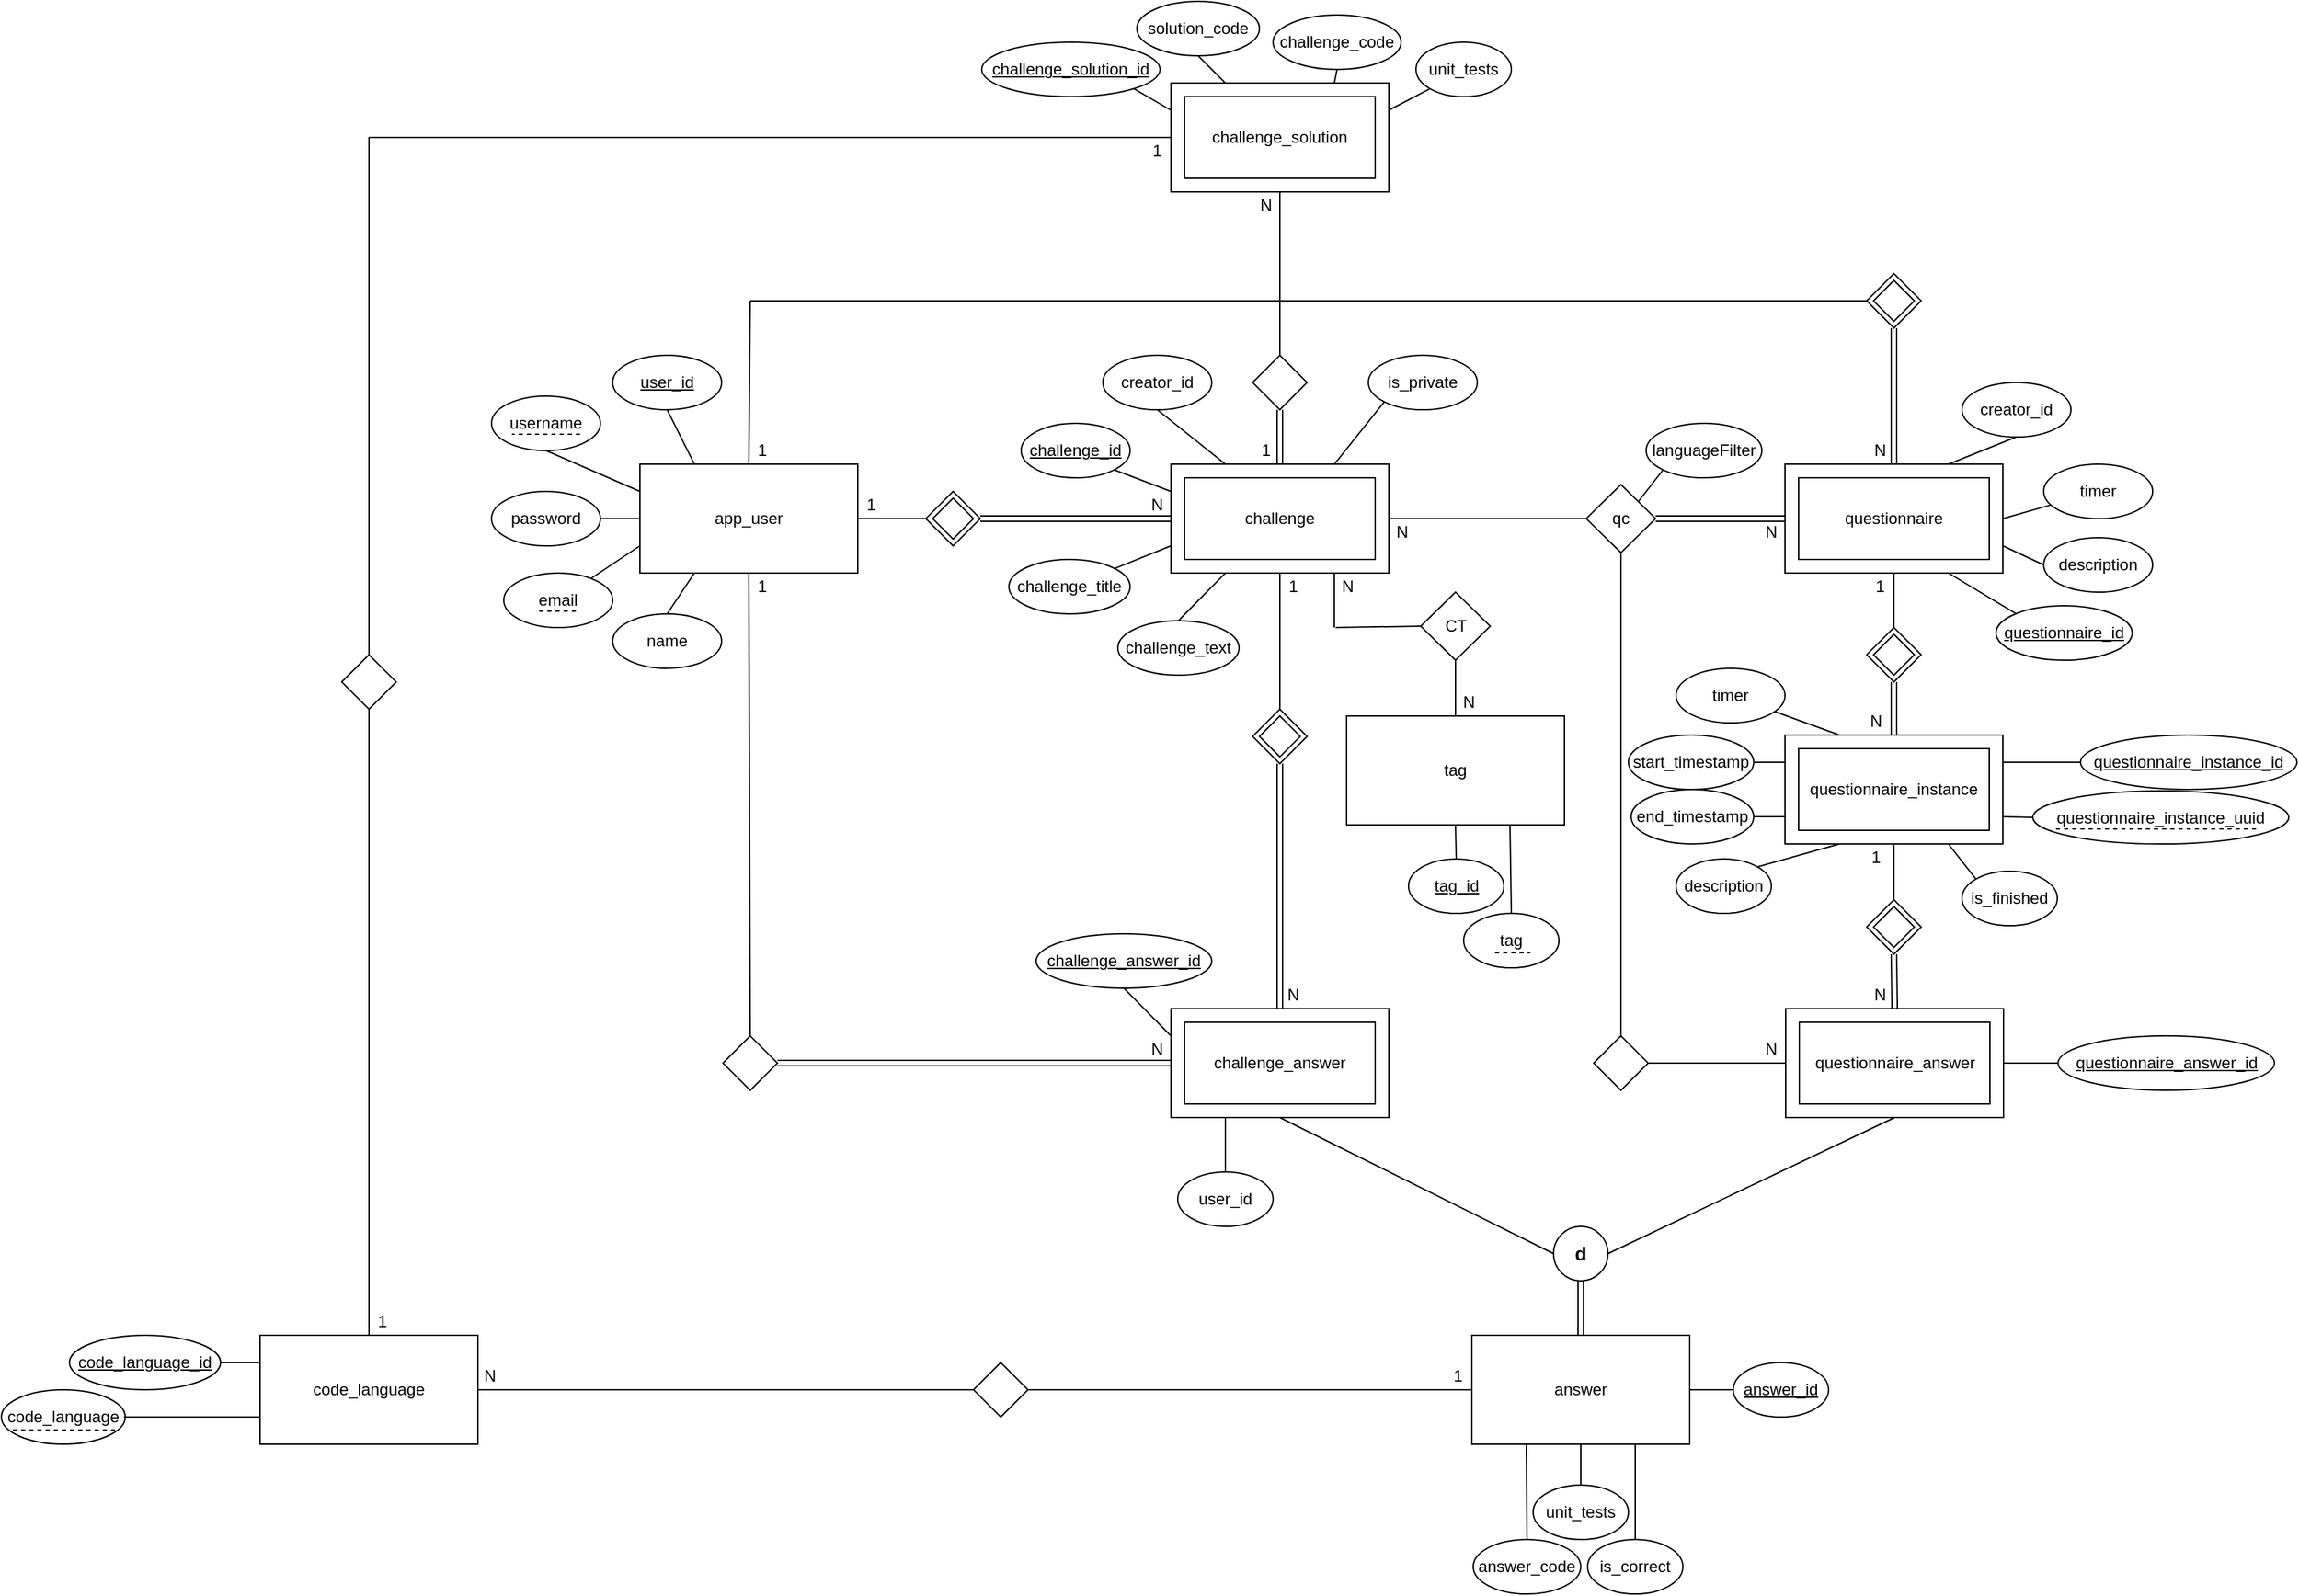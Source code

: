 <mxfile version="13.5.5"><diagram id="a9sHG3qN_FdR3LTX2Z2q" name="Page-1"><mxGraphModel dx="2591" dy="796" grid="1" gridSize="10" guides="1" tooltips="1" connect="1" arrows="1" fold="1" page="1" pageScale="1" pageWidth="1169" pageHeight="827" math="0" shadow="0"><root><mxCell id="0"/><mxCell id="1" parent="0"/><mxCell id="MTIbIpHXfCwF5gSwltUe-1" value="" style="rounded=0;whiteSpace=wrap;html=1;" parent="1" vertex="1"><mxGeometry x="209" y="80" width="160" height="80" as="geometry"/></mxCell><mxCell id="MTIbIpHXfCwF5gSwltUe-3" value="" style="rounded=0;whiteSpace=wrap;html=1;" parent="1" vertex="1"><mxGeometry x="209" y="360" width="160" height="80" as="geometry"/></mxCell><mxCell id="MTIbIpHXfCwF5gSwltUe-4" value="" style="rhombus;whiteSpace=wrap;html=1;" parent="1" vertex="1"><mxGeometry x="269" y="280" width="40" height="40" as="geometry"/></mxCell><mxCell id="MTIbIpHXfCwF5gSwltUe-5" value="" style="endArrow=none;html=1;entryX=0.5;entryY=1;entryDx=0;entryDy=0;exitX=0.5;exitY=0;exitDx=0;exitDy=0;" parent="1" source="MTIbIpHXfCwF5gSwltUe-4" target="MTIbIpHXfCwF5gSwltUe-1" edge="1"><mxGeometry width="50" height="50" relative="1" as="geometry"><mxPoint x="459" y="370" as="sourcePoint"/><mxPoint x="509" y="320" as="targetPoint"/></mxGeometry></mxCell><mxCell id="MTIbIpHXfCwF5gSwltUe-6" value="" style="rounded=0;whiteSpace=wrap;html=1;" parent="1" vertex="1"><mxGeometry x="660" y="360" width="160" height="80" as="geometry"/></mxCell><mxCell id="MTIbIpHXfCwF5gSwltUe-7" value="&lt;font style=&quot;font-size: 12px&quot;&gt;qc&lt;/font&gt;" style="rhombus;whiteSpace=wrap;html=1;" parent="1" vertex="1"><mxGeometry x="514" y="375" width="51" height="50" as="geometry"/></mxCell><mxCell id="MTIbIpHXfCwF5gSwltUe-8" value="challenge" style="rounded=0;whiteSpace=wrap;html=1;" parent="1" vertex="1"><mxGeometry x="219" y="370" width="140" height="60" as="geometry"/></mxCell><mxCell id="MTIbIpHXfCwF5gSwltUe-9" value="" style="shape=link;html=1;entryX=0;entryY=0.5;entryDx=0;entryDy=0;exitX=1;exitY=0.5;exitDx=0;exitDy=0;" parent="1" source="MTIbIpHXfCwF5gSwltUe-7" target="MTIbIpHXfCwF5gSwltUe-6" edge="1"><mxGeometry width="50" height="50" relative="1" as="geometry"><mxPoint x="459" y="370" as="sourcePoint"/><mxPoint x="509" y="320" as="targetPoint"/></mxGeometry></mxCell><mxCell id="MTIbIpHXfCwF5gSwltUe-13" value="" style="rounded=0;whiteSpace=wrap;html=1;" parent="1" vertex="1"><mxGeometry x="209" y="760" width="160" height="80" as="geometry"/></mxCell><mxCell id="MTIbIpHXfCwF5gSwltUe-15" value="questionnaire" style="rounded=0;whiteSpace=wrap;html=1;" parent="1" vertex="1"><mxGeometry x="670" y="370" width="140" height="60" as="geometry"/></mxCell><mxCell id="MTIbIpHXfCwF5gSwltUe-22" value="" style="endArrow=none;html=1;entryX=0.5;entryY=1;entryDx=0;entryDy=0;exitX=0.5;exitY=0;exitDx=0;exitDy=0;" parent="1" source="MTIbIpHXfCwF5gSwltUe-102" target="MTIbIpHXfCwF5gSwltUe-6" edge="1"><mxGeometry width="50" height="50" relative="1" as="geometry"><mxPoint x="740" y="480" as="sourcePoint"/><mxPoint x="600" y="400" as="targetPoint"/></mxGeometry></mxCell><mxCell id="MTIbIpHXfCwF5gSwltUe-34" value="1" style="text;html=1;strokeColor=none;fillColor=none;align=center;verticalAlign=middle;whiteSpace=wrap;rounded=0;" parent="1" vertex="1"><mxGeometry x="-101" y="340" width="20" height="20" as="geometry"/></mxCell><mxCell id="MTIbIpHXfCwF5gSwltUe-37" value="1" style="text;html=1;strokeColor=none;fillColor=none;align=center;verticalAlign=middle;whiteSpace=wrap;rounded=0;" parent="1" vertex="1"><mxGeometry x="269" y="340" width="20" height="20" as="geometry"/></mxCell><mxCell id="MTIbIpHXfCwF5gSwltUe-39" value="creator_id" style="ellipse;whiteSpace=wrap;html=1;" parent="1" vertex="1"><mxGeometry x="159" y="280" width="80" height="40" as="geometry"/></mxCell><mxCell id="MTIbIpHXfCwF5gSwltUe-40" value="" style="endArrow=none;html=1;entryX=0.5;entryY=1;entryDx=0;entryDy=0;exitX=0.25;exitY=0;exitDx=0;exitDy=0;" parent="1" source="MTIbIpHXfCwF5gSwltUe-3" target="MTIbIpHXfCwF5gSwltUe-39" edge="1"><mxGeometry width="50" height="50" relative="1" as="geometry"><mxPoint x="419" y="390" as="sourcePoint"/><mxPoint x="469" y="340" as="targetPoint"/></mxGeometry></mxCell><mxCell id="MTIbIpHXfCwF5gSwltUe-44" value="&lt;u&gt;challenge_id&lt;/u&gt;" style="ellipse;whiteSpace=wrap;html=1;" parent="1" vertex="1"><mxGeometry x="99" y="330" width="80" height="40" as="geometry"/></mxCell><mxCell id="MTIbIpHXfCwF5gSwltUe-45" value="" style="endArrow=none;html=1;exitX=1;exitY=1;exitDx=0;exitDy=0;entryX=0;entryY=0.25;entryDx=0;entryDy=0;" parent="1" source="MTIbIpHXfCwF5gSwltUe-44" target="MTIbIpHXfCwF5gSwltUe-3" edge="1"><mxGeometry width="50" height="50" relative="1" as="geometry"><mxPoint x="419" y="390" as="sourcePoint"/><mxPoint x="469" y="340" as="targetPoint"/></mxGeometry></mxCell><mxCell id="MTIbIpHXfCwF5gSwltUe-47" value="challenge_title" style="ellipse;whiteSpace=wrap;html=1;" parent="1" vertex="1"><mxGeometry x="90" y="430" width="89" height="40" as="geometry"/></mxCell><mxCell id="MTIbIpHXfCwF5gSwltUe-48" value="is_private" style="ellipse;whiteSpace=wrap;html=1;" parent="1" vertex="1"><mxGeometry x="354" y="280" width="80" height="40" as="geometry"/></mxCell><mxCell id="MTIbIpHXfCwF5gSwltUe-49" value="" style="endArrow=none;html=1;entryX=0;entryY=1;entryDx=0;entryDy=0;exitX=0.75;exitY=0;exitDx=0;exitDy=0;" parent="1" source="MTIbIpHXfCwF5gSwltUe-3" target="MTIbIpHXfCwF5gSwltUe-48" edge="1"><mxGeometry width="50" height="50" relative="1" as="geometry"><mxPoint x="369" y="380" as="sourcePoint"/><mxPoint x="469" y="340" as="targetPoint"/></mxGeometry></mxCell><mxCell id="MTIbIpHXfCwF5gSwltUe-51" value="" style="endArrow=none;html=1;entryX=0;entryY=0.75;entryDx=0;entryDy=0;" parent="1" source="MTIbIpHXfCwF5gSwltUe-47" target="MTIbIpHXfCwF5gSwltUe-3" edge="1"><mxGeometry width="50" height="50" relative="1" as="geometry"><mxPoint x="419" y="390" as="sourcePoint"/><mxPoint x="469" y="340" as="targetPoint"/></mxGeometry></mxCell><mxCell id="MTIbIpHXfCwF5gSwltUe-57" value="" style="rhombus;whiteSpace=wrap;html=1;" parent="1" vertex="1"><mxGeometry x="269" y="540" width="40" height="40" as="geometry"/></mxCell><mxCell id="MTIbIpHXfCwF5gSwltUe-68" value="" style="endArrow=none;html=1;exitX=0.5;exitY=0;exitDx=0;exitDy=0;entryX=0.5;entryY=1;entryDx=0;entryDy=0;" parent="1" source="MTIbIpHXfCwF5gSwltUe-57" target="MTIbIpHXfCwF5gSwltUe-3" edge="1"><mxGeometry width="50" height="50" relative="1" as="geometry"><mxPoint x="379" y="650" as="sourcePoint"/><mxPoint x="379" y="560" as="targetPoint"/></mxGeometry></mxCell><mxCell id="MTIbIpHXfCwF5gSwltUe-73" value="1" style="text;html=1;strokeColor=none;fillColor=none;align=center;verticalAlign=middle;whiteSpace=wrap;rounded=0;" parent="1" vertex="1"><mxGeometry x="289" y="440" width="20" height="20" as="geometry"/></mxCell><mxCell id="MTIbIpHXfCwF5gSwltUe-74" value="N" style="text;html=1;strokeColor=none;fillColor=none;align=center;verticalAlign=middle;whiteSpace=wrap;rounded=0;" parent="1" vertex="1"><mxGeometry x="289" y="740" width="20" height="20" as="geometry"/></mxCell><mxCell id="MTIbIpHXfCwF5gSwltUe-75" value="N" style="text;html=1;strokeColor=none;fillColor=none;align=center;verticalAlign=middle;whiteSpace=wrap;rounded=0;" parent="1" vertex="1"><mxGeometry x="369" y="400" width="20" height="20" as="geometry"/></mxCell><mxCell id="MTIbIpHXfCwF5gSwltUe-76" value="N" style="text;html=1;strokeColor=none;fillColor=none;align=center;verticalAlign=middle;whiteSpace=wrap;rounded=0;" parent="1" vertex="1"><mxGeometry x="640" y="400" width="20" height="20" as="geometry"/></mxCell><mxCell id="MTIbIpHXfCwF5gSwltUe-77" value="1" style="text;html=1;strokeColor=none;fillColor=none;align=center;verticalAlign=middle;whiteSpace=wrap;rounded=0;" parent="1" vertex="1"><mxGeometry x="720" y="440" width="20" height="20" as="geometry"/></mxCell><mxCell id="MTIbIpHXfCwF5gSwltUe-80" value="" style="endArrow=none;html=1;exitX=0;exitY=1;exitDx=0;exitDy=0;entryX=1;entryY=0.25;entryDx=0;entryDy=0;" parent="1" source="B9f4KIB9GlwrX3keW8wG-13" target="MTIbIpHXfCwF5gSwltUe-1" edge="1"><mxGeometry width="50" height="50" relative="1" as="geometry"><mxPoint x="89" y="640" as="sourcePoint"/><mxPoint x="219" y="450" as="targetPoint"/></mxGeometry></mxCell><mxCell id="MTIbIpHXfCwF5gSwltUe-83" value="" style="endArrow=none;html=1;exitX=0.5;exitY=1;exitDx=0;exitDy=0;entryX=0.25;entryY=0;entryDx=0;entryDy=0;" parent="1" source="B9f4KIB9GlwrX3keW8wG-12" target="MTIbIpHXfCwF5gSwltUe-1" edge="1"><mxGeometry width="50" height="50" relative="1" as="geometry"><mxPoint x="129" y="640" as="sourcePoint"/><mxPoint x="389" y="560" as="targetPoint"/></mxGeometry></mxCell><mxCell id="MTIbIpHXfCwF5gSwltUe-86" value="answer_code" style="ellipse;whiteSpace=wrap;html=1;" parent="1" vertex="1"><mxGeometry x="431" y="1150" width="79" height="40" as="geometry"/></mxCell><mxCell id="MTIbIpHXfCwF5gSwltUe-87" value="" style="endArrow=none;html=1;exitX=0.25;exitY=1;exitDx=0;exitDy=0;entryX=0.5;entryY=0;entryDx=0;entryDy=0;" parent="1" source="2HeB2lJlEfnFU2ydCLui-2" target="MTIbIpHXfCwF5gSwltUe-86" edge="1"><mxGeometry width="50" height="50" relative="1" as="geometry"><mxPoint x="319" y="850" as="sourcePoint"/><mxPoint x="449" y="660" as="targetPoint"/></mxGeometry></mxCell><mxCell id="MTIbIpHXfCwF5gSwltUe-88" value="unit_tests" style="ellipse;whiteSpace=wrap;html=1;" parent="1" vertex="1"><mxGeometry x="475" y="1110" width="70" height="40" as="geometry"/></mxCell><mxCell id="MTIbIpHXfCwF5gSwltUe-89" value="" style="endArrow=none;html=1;exitX=0.5;exitY=1;exitDx=0;exitDy=0;entryX=0.5;entryY=0;entryDx=0;entryDy=0;" parent="1" source="2HeB2lJlEfnFU2ydCLui-2" target="MTIbIpHXfCwF5gSwltUe-88" edge="1"><mxGeometry width="50" height="50" relative="1" as="geometry"><mxPoint x="359" y="850" as="sourcePoint"/><mxPoint x="619" y="770" as="targetPoint"/></mxGeometry></mxCell><mxCell id="MTIbIpHXfCwF5gSwltUe-92" value="creator_id" style="ellipse;whiteSpace=wrap;html=1;" parent="1" vertex="1"><mxGeometry x="790" y="300" width="80" height="40" as="geometry"/></mxCell><mxCell id="MTIbIpHXfCwF5gSwltUe-93" value="" style="endArrow=none;html=1;entryX=0.5;entryY=1;entryDx=0;entryDy=0;exitX=0.75;exitY=0;exitDx=0;exitDy=0;" parent="1" source="MTIbIpHXfCwF5gSwltUe-6" target="MTIbIpHXfCwF5gSwltUe-92" edge="1"><mxGeometry width="50" height="50" relative="1" as="geometry"><mxPoint x="470" y="440" as="sourcePoint"/><mxPoint x="520" y="390" as="targetPoint"/></mxGeometry></mxCell><mxCell id="MTIbIpHXfCwF5gSwltUe-95" value="" style="endArrow=none;html=1;entryX=0.75;entryY=1;entryDx=0;entryDy=0;exitX=0;exitY=0;exitDx=0;exitDy=0;" parent="1" source="MWLgi4GtgFNwYzzTIz2L-8" target="MTIbIpHXfCwF5gSwltUe-6" edge="1"><mxGeometry width="50" height="50" relative="1" as="geometry"><mxPoint x="821" y="470" as="sourcePoint"/><mxPoint x="655" y="340" as="targetPoint"/></mxGeometry></mxCell><mxCell id="MTIbIpHXfCwF5gSwltUe-100" value="" style="rounded=0;whiteSpace=wrap;html=1;" parent="1" vertex="1"><mxGeometry x="660.5" y="760" width="160" height="80" as="geometry"/></mxCell><mxCell id="MTIbIpHXfCwF5gSwltUe-101" value="questionnaire_answer" style="rounded=0;whiteSpace=wrap;html=1;" parent="1" vertex="1"><mxGeometry x="670.5" y="770" width="140" height="60" as="geometry"/></mxCell><mxCell id="MTIbIpHXfCwF5gSwltUe-102" value="" style="rhombus;whiteSpace=wrap;html=1;" parent="1" vertex="1"><mxGeometry x="720" y="480" width="40" height="40" as="geometry"/></mxCell><mxCell id="MTIbIpHXfCwF5gSwltUe-105" value="N" style="text;html=1;strokeColor=none;fillColor=none;align=center;verticalAlign=middle;whiteSpace=wrap;rounded=0;" parent="1" vertex="1"><mxGeometry x="720" y="740" width="20" height="20" as="geometry"/></mxCell><mxCell id="MTIbIpHXfCwF5gSwltUe-119" value="&lt;u&gt;challenge_answer_id&lt;/u&gt;" style="ellipse;whiteSpace=wrap;html=1;" parent="1" vertex="1"><mxGeometry x="110" y="705" width="129" height="40" as="geometry"/></mxCell><mxCell id="MTIbIpHXfCwF5gSwltUe-120" value="" style="endArrow=none;html=1;entryX=0.5;entryY=1;entryDx=0;entryDy=0;exitX=0;exitY=0.25;exitDx=0;exitDy=0;" parent="1" source="MTIbIpHXfCwF5gSwltUe-13" target="MTIbIpHXfCwF5gSwltUe-119" edge="1"><mxGeometry width="50" height="50" relative="1" as="geometry"><mxPoint x="379" y="720" as="sourcePoint"/><mxPoint x="429" y="670" as="targetPoint"/></mxGeometry></mxCell><mxCell id="MTIbIpHXfCwF5gSwltUe-121" value="user_id" style="ellipse;whiteSpace=wrap;html=1;" parent="1" vertex="1"><mxGeometry x="214" y="880" width="70" height="40" as="geometry"/></mxCell><mxCell id="MTIbIpHXfCwF5gSwltUe-122" value="" style="endArrow=none;html=1;entryX=0.5;entryY=0;entryDx=0;entryDy=0;exitX=0.25;exitY=1;exitDx=0;exitDy=0;" parent="1" source="MTIbIpHXfCwF5gSwltUe-13" target="MTIbIpHXfCwF5gSwltUe-121" edge="1"><mxGeometry width="50" height="50" relative="1" as="geometry"><mxPoint x="379" y="720" as="sourcePoint"/><mxPoint x="429" y="670" as="targetPoint"/></mxGeometry></mxCell><mxCell id="MTIbIpHXfCwF5gSwltUe-142" value="&lt;u&gt;questionnaire_answer_id&lt;/u&gt;" style="ellipse;whiteSpace=wrap;html=1;" parent="1" vertex="1"><mxGeometry x="860.5" y="780" width="159" height="40" as="geometry"/></mxCell><mxCell id="MTIbIpHXfCwF5gSwltUe-143" value="" style="endArrow=none;html=1;entryX=1;entryY=0.5;entryDx=0;entryDy=0;exitX=0;exitY=0.5;exitDx=0;exitDy=0;" parent="1" source="MTIbIpHXfCwF5gSwltUe-142" target="MTIbIpHXfCwF5gSwltUe-100" edge="1"><mxGeometry width="50" height="50" relative="1" as="geometry"><mxPoint x="720.5" y="740" as="sourcePoint"/><mxPoint x="770.5" y="690" as="targetPoint"/></mxGeometry></mxCell><mxCell id="MWLgi4GtgFNwYzzTIz2L-8" value="&lt;u&gt;questionnaire_id&lt;/u&gt;" style="ellipse;whiteSpace=wrap;html=1;" parent="1" vertex="1"><mxGeometry x="815" y="464" width="100" height="40" as="geometry"/></mxCell><mxCell id="MWLgi4GtgFNwYzzTIz2L-11" value="" style="rhombus;whiteSpace=wrap;html=1;" parent="1" vertex="1"><mxGeometry x="274" y="545" width="30" height="30" as="geometry"/></mxCell><mxCell id="MWLgi4GtgFNwYzzTIz2L-12" value="" style="rhombus;whiteSpace=wrap;html=1;" parent="1" vertex="1"><mxGeometry x="725" y="485" width="30" height="30" as="geometry"/></mxCell><mxCell id="MWLgi4GtgFNwYzzTIz2L-13" value="" style="shape=link;html=1;exitX=0.5;exitY=1;exitDx=0;exitDy=0;entryX=0.5;entryY=0;entryDx=0;entryDy=0;" parent="1" source="MTIbIpHXfCwF5gSwltUe-57" target="MTIbIpHXfCwF5gSwltUe-13" edge="1"><mxGeometry width="50" height="50" relative="1" as="geometry"><mxPoint x="529" y="500" as="sourcePoint"/><mxPoint x="579" y="450" as="targetPoint"/></mxGeometry></mxCell><mxCell id="MWLgi4GtgFNwYzzTIz2L-19" value="" style="rhombus;whiteSpace=wrap;html=1;" parent="1" vertex="1"><mxGeometry x="29" y="380" width="40" height="40" as="geometry"/></mxCell><mxCell id="MWLgi4GtgFNwYzzTIz2L-22" value="app_user" style="rounded=0;whiteSpace=wrap;html=1;" parent="1" vertex="1"><mxGeometry x="-181" y="360" width="160" height="80" as="geometry"/></mxCell><mxCell id="MWLgi4GtgFNwYzzTIz2L-23" value="" style="endArrow=none;html=1;entryX=0;entryY=0.5;entryDx=0;entryDy=0;exitX=1;exitY=0.5;exitDx=0;exitDy=0;" parent="1" source="MWLgi4GtgFNwYzzTIz2L-22" target="MWLgi4GtgFNwYzzTIz2L-19" edge="1"><mxGeometry width="50" height="50" relative="1" as="geometry"><mxPoint x="79" y="410" as="sourcePoint"/><mxPoint x="219" y="410" as="targetPoint"/></mxGeometry></mxCell><mxCell id="MWLgi4GtgFNwYzzTIz2L-25" value="&lt;u&gt;user_id&lt;/u&gt;" style="ellipse;whiteSpace=wrap;html=1;" parent="1" vertex="1"><mxGeometry x="-201" y="280" width="80" height="40" as="geometry"/></mxCell><mxCell id="MWLgi4GtgFNwYzzTIz2L-27" value="" style="endArrow=none;html=1;entryX=0.5;entryY=1;entryDx=0;entryDy=0;exitX=0.25;exitY=0;exitDx=0;exitDy=0;" parent="1" source="MWLgi4GtgFNwYzzTIz2L-22" target="MWLgi4GtgFNwYzzTIz2L-25" edge="1"><mxGeometry width="50" height="50" relative="1" as="geometry"><mxPoint x="39" y="430" as="sourcePoint"/><mxPoint x="89" y="380" as="targetPoint"/></mxGeometry></mxCell><mxCell id="MWLgi4GtgFNwYzzTIz2L-29" value="N" style="text;html=1;strokeColor=none;fillColor=none;align=center;verticalAlign=middle;whiteSpace=wrap;rounded=0;" parent="1" vertex="1"><mxGeometry x="189" y="380" width="20" height="20" as="geometry"/></mxCell><mxCell id="MWLgi4GtgFNwYzzTIz2L-30" value="1" style="text;html=1;strokeColor=none;fillColor=none;align=center;verticalAlign=middle;whiteSpace=wrap;rounded=0;" parent="1" vertex="1"><mxGeometry x="-21" y="380" width="20" height="20" as="geometry"/></mxCell><mxCell id="MWLgi4GtgFNwYzzTIz2L-33" value="" style="endArrow=none;html=1;entryX=0.75;entryY=1;entryDx=0;entryDy=0;" parent="1" target="MTIbIpHXfCwF5gSwltUe-3" edge="1"><mxGeometry width="50" height="50" relative="1" as="geometry"><mxPoint x="329" y="480" as="sourcePoint"/><mxPoint x="399" y="450" as="targetPoint"/></mxGeometry></mxCell><mxCell id="MWLgi4GtgFNwYzzTIz2L-34" value="" style="endArrow=none;html=1;exitX=0;exitY=0.5;exitDx=0;exitDy=0;" parent="1" source="MWLgi4GtgFNwYzzTIz2L-35" edge="1"><mxGeometry width="50" height="50" relative="1" as="geometry"><mxPoint x="398" y="480" as="sourcePoint"/><mxPoint x="330" y="480" as="targetPoint"/></mxGeometry></mxCell><mxCell id="MWLgi4GtgFNwYzzTIz2L-35" value="&lt;font style=&quot;font-size: 12px&quot;&gt;CT&lt;/font&gt;" style="rhombus;whiteSpace=wrap;html=1;" parent="1" vertex="1"><mxGeometry x="392.5" y="454" width="51" height="50" as="geometry"/></mxCell><mxCell id="MWLgi4GtgFNwYzzTIz2L-38" value="" style="endArrow=none;html=1;entryX=0.5;entryY=1;entryDx=0;entryDy=0;exitX=0.5;exitY=0;exitDx=0;exitDy=0;" parent="1" source="MWLgi4GtgFNwYzzTIz2L-39" target="MWLgi4GtgFNwYzzTIz2L-35" edge="1"><mxGeometry width="50" height="50" relative="1" as="geometry"><mxPoint x="458" y="560" as="sourcePoint"/><mxPoint x="408" y="690" as="targetPoint"/></mxGeometry></mxCell><mxCell id="MWLgi4GtgFNwYzzTIz2L-39" value="tag" style="rounded=0;whiteSpace=wrap;html=1;" parent="1" vertex="1"><mxGeometry x="338" y="545" width="160" height="80" as="geometry"/></mxCell><mxCell id="MWLgi4GtgFNwYzzTIz2L-40" value="N" style="text;html=1;strokeColor=none;fillColor=none;align=center;verticalAlign=middle;whiteSpace=wrap;rounded=0;" parent="1" vertex="1"><mxGeometry x="329" y="440" width="20" height="20" as="geometry"/></mxCell><mxCell id="MWLgi4GtgFNwYzzTIz2L-41" value="N" style="text;html=1;strokeColor=none;fillColor=none;align=center;verticalAlign=middle;whiteSpace=wrap;rounded=0;" parent="1" vertex="1"><mxGeometry x="418" y="525" width="20" height="20" as="geometry"/></mxCell><mxCell id="MWLgi4GtgFNwYzzTIz2L-42" value="&lt;u&gt;tag_id&lt;/u&gt;" style="ellipse;whiteSpace=wrap;html=1;" parent="1" vertex="1"><mxGeometry x="383.5" y="650" width="70" height="40" as="geometry"/></mxCell><mxCell id="MWLgi4GtgFNwYzzTIz2L-43" value="tag" style="ellipse;whiteSpace=wrap;html=1;" parent="1" vertex="1"><mxGeometry x="424" y="690" width="70" height="40" as="geometry"/></mxCell><mxCell id="MWLgi4GtgFNwYzzTIz2L-44" value="" style="endArrow=none;html=1;entryX=0.5;entryY=0;entryDx=0;entryDy=0;exitX=0.5;exitY=1;exitDx=0;exitDy=0;" parent="1" source="MWLgi4GtgFNwYzzTIz2L-39" target="MWLgi4GtgFNwYzzTIz2L-42" edge="1"><mxGeometry width="50" height="50" relative="1" as="geometry"><mxPoint x="389" y="640" as="sourcePoint"/><mxPoint x="408" y="510" as="targetPoint"/></mxGeometry></mxCell><mxCell id="MWLgi4GtgFNwYzzTIz2L-46" value="" style="endArrow=none;html=1;entryX=0.5;entryY=0;entryDx=0;entryDy=0;exitX=0.75;exitY=1;exitDx=0;exitDy=0;" parent="1" source="MWLgi4GtgFNwYzzTIz2L-39" target="MWLgi4GtgFNwYzzTIz2L-43" edge="1"><mxGeometry width="50" height="50" relative="1" as="geometry"><mxPoint x="358" y="560" as="sourcePoint"/><mxPoint x="408" y="510" as="targetPoint"/></mxGeometry></mxCell><mxCell id="MWLgi4GtgFNwYzzTIz2L-60" value="" style="rhombus;whiteSpace=wrap;html=1;" parent="1" vertex="1"><mxGeometry x="34" y="385" width="30" height="30" as="geometry"/></mxCell><mxCell id="MWLgi4GtgFNwYzzTIz2L-61" value="" style="shape=link;html=1;exitX=1;exitY=1;exitDx=0;exitDy=0;entryX=0.5;entryY=1;entryDx=0;entryDy=0;" parent="1" source="MTIbIpHXfCwF5gSwltUe-37" target="MTIbIpHXfCwF5gSwltUe-4" edge="1"><mxGeometry width="50" height="50" relative="1" as="geometry"><mxPoint x="269" y="350" as="sourcePoint"/><mxPoint x="319" y="300" as="targetPoint"/></mxGeometry></mxCell><mxCell id="MWLgi4GtgFNwYzzTIz2L-63" value="" style="rhombus;whiteSpace=wrap;html=1;" parent="1" vertex="1"><mxGeometry x="720" y="220" width="40" height="40" as="geometry"/></mxCell><mxCell id="MWLgi4GtgFNwYzzTIz2L-65" value="N" style="text;html=1;strokeColor=none;fillColor=none;align=center;verticalAlign=middle;whiteSpace=wrap;rounded=0;" parent="1" vertex="1"><mxGeometry x="269" y="160" width="20" height="20" as="geometry"/></mxCell><mxCell id="MWLgi4GtgFNwYzzTIz2L-66" value="" style="endArrow=none;html=1;exitX=0;exitY=0.5;exitDx=0;exitDy=0;" parent="1" source="MWLgi4GtgFNwYzzTIz2L-63" edge="1"><mxGeometry width="50" height="50" relative="1" as="geometry"><mxPoint x="629" y="200" as="sourcePoint"/><mxPoint x="-100" y="240" as="targetPoint"/></mxGeometry></mxCell><mxCell id="MWLgi4GtgFNwYzzTIz2L-67" value="N" style="text;html=1;strokeColor=none;fillColor=none;align=center;verticalAlign=middle;whiteSpace=wrap;rounded=0;" parent="1" vertex="1"><mxGeometry x="720" y="340" width="20" height="20" as="geometry"/></mxCell><mxCell id="MWLgi4GtgFNwYzzTIz2L-69" value="" style="rhombus;whiteSpace=wrap;html=1;" parent="1" vertex="1"><mxGeometry x="725" y="225" width="30" height="30" as="geometry"/></mxCell><mxCell id="MWLgi4GtgFNwYzzTIz2L-70" value="" style="shape=link;html=1;entryX=0.5;entryY=1;entryDx=0;entryDy=0;exitX=0.5;exitY=0;exitDx=0;exitDy=0;" parent="1" source="MTIbIpHXfCwF5gSwltUe-6" target="MWLgi4GtgFNwYzzTIz2L-63" edge="1"><mxGeometry width="50" height="50" relative="1" as="geometry"><mxPoint x="580" y="420" as="sourcePoint"/><mxPoint x="630" y="370" as="targetPoint"/></mxGeometry></mxCell><mxCell id="MWLgi4GtgFNwYzzTIz2L-71" value="" style="endArrow=none;html=1;entryX=0.5;entryY=1;entryDx=0;entryDy=0;exitX=0.5;exitY=0;exitDx=0;exitDy=0;" parent="1" source="MWLgi4GtgFNwYzzTIz2L-72" target="MWLgi4GtgFNwYzzTIz2L-22" edge="1"><mxGeometry width="50" height="50" relative="1" as="geometry"><mxPoint x="-110" y="560" as="sourcePoint"/><mxPoint x="-30" y="510" as="targetPoint"/></mxGeometry></mxCell><mxCell id="MWLgi4GtgFNwYzzTIz2L-72" value="" style="rhombus;whiteSpace=wrap;html=1;" parent="1" vertex="1"><mxGeometry x="-120" y="780" width="40" height="40" as="geometry"/></mxCell><mxCell id="MWLgi4GtgFNwYzzTIz2L-75" value="1" style="text;html=1;strokeColor=none;fillColor=none;align=center;verticalAlign=middle;whiteSpace=wrap;rounded=0;" parent="1" vertex="1"><mxGeometry x="-101" y="440" width="20" height="20" as="geometry"/></mxCell><mxCell id="MWLgi4GtgFNwYzzTIz2L-77" value="N" style="text;html=1;strokeColor=none;fillColor=none;align=center;verticalAlign=middle;whiteSpace=wrap;rounded=0;" parent="1" vertex="1"><mxGeometry x="189" y="780" width="20" height="20" as="geometry"/></mxCell><mxCell id="MWLgi4GtgFNwYzzTIz2L-84" value="" style="endArrow=none;html=1;exitX=0.5;exitY=0;exitDx=0;exitDy=0;" parent="1" source="MWLgi4GtgFNwYzzTIz2L-22" edge="1"><mxGeometry width="50" height="50" relative="1" as="geometry"><mxPoint x="-100" y="270" as="sourcePoint"/><mxPoint x="-100" y="240" as="targetPoint"/></mxGeometry></mxCell><mxCell id="MWLgi4GtgFNwYzzTIz2L-86" value="" style="shape=link;html=1;entryX=0;entryY=0.5;entryDx=0;entryDy=0;exitX=1;exitY=0.5;exitDx=0;exitDy=0;" parent="1" source="MWLgi4GtgFNwYzzTIz2L-19" target="MTIbIpHXfCwF5gSwltUe-3" edge="1"><mxGeometry width="50" height="50" relative="1" as="geometry"><mxPoint x="20" y="500" as="sourcePoint"/><mxPoint x="70" y="450" as="targetPoint"/></mxGeometry></mxCell><mxCell id="MWLgi4GtgFNwYzzTIz2L-89" value="username" style="ellipse;whiteSpace=wrap;html=1;" parent="1" vertex="1"><mxGeometry x="-290" y="310" width="80" height="40" as="geometry"/></mxCell><mxCell id="MWLgi4GtgFNwYzzTIz2L-90" value="" style="endArrow=none;html=1;entryX=0;entryY=0.25;entryDx=0;entryDy=0;exitX=0.5;exitY=1;exitDx=0;exitDy=0;" parent="1" source="MWLgi4GtgFNwYzzTIz2L-89" target="MWLgi4GtgFNwYzzTIz2L-22" edge="1"><mxGeometry width="50" height="50" relative="1" as="geometry"><mxPoint x="-20" y="430" as="sourcePoint"/><mxPoint x="30" y="380" as="targetPoint"/></mxGeometry></mxCell><mxCell id="MWLgi4GtgFNwYzzTIz2L-91" value="" style="endArrow=none;dashed=1;html=1;" parent="1" edge="1"><mxGeometry width="50" height="50" relative="1" as="geometry"><mxPoint x="-225" y="338" as="sourcePoint"/><mxPoint x="-275" y="338" as="targetPoint"/></mxGeometry></mxCell><mxCell id="MWLgi4GtgFNwYzzTIz2L-92" value="password" style="ellipse;whiteSpace=wrap;html=1;" parent="1" vertex="1"><mxGeometry x="-290" y="380" width="80" height="40" as="geometry"/></mxCell><mxCell id="MWLgi4GtgFNwYzzTIz2L-93" value="" style="endArrow=none;html=1;entryX=0;entryY=0.5;entryDx=0;entryDy=0;exitX=1;exitY=0.5;exitDx=0;exitDy=0;" parent="1" source="MWLgi4GtgFNwYzzTIz2L-92" target="MWLgi4GtgFNwYzzTIz2L-22" edge="1"><mxGeometry width="50" height="50" relative="1" as="geometry"><mxPoint x="-20" y="430" as="sourcePoint"/><mxPoint x="30" y="380" as="targetPoint"/></mxGeometry></mxCell><mxCell id="MWLgi4GtgFNwYzzTIz2L-94" value="email" style="ellipse;whiteSpace=wrap;html=1;" parent="1" vertex="1"><mxGeometry x="-281" y="440" width="80" height="40" as="geometry"/></mxCell><mxCell id="MWLgi4GtgFNwYzzTIz2L-95" value="" style="endArrow=none;html=1;entryX=0.25;entryY=1;entryDx=0;entryDy=0;exitX=0.5;exitY=0;exitDx=0;exitDy=0;" parent="1" source="Z6ztMbVXMCBfVqYAUCOT-3" target="MWLgi4GtgFNwYzzTIz2L-22" edge="1"><mxGeometry width="50" height="50" relative="1" as="geometry"><mxPoint x="-160" y="490" as="sourcePoint"/><mxPoint x="-90" y="481" as="targetPoint"/></mxGeometry></mxCell><mxCell id="MWLgi4GtgFNwYzzTIz2L-96" value="" style="endArrow=none;dashed=1;html=1;" parent="1" edge="1"><mxGeometry width="50" height="50" relative="1" as="geometry"><mxPoint x="-255" y="468" as="sourcePoint"/><mxPoint x="-225" y="468" as="targetPoint"/></mxGeometry></mxCell><mxCell id="fv13H4hdB3hx2dDXp5VD-3" value="timer" style="ellipse;whiteSpace=wrap;html=1;" parent="1" vertex="1"><mxGeometry x="580" y="510" width="80" height="40" as="geometry"/></mxCell><mxCell id="fv13H4hdB3hx2dDXp5VD-4" value="" style="endArrow=none;html=1;exitX=0.25;exitY=0;exitDx=0;exitDy=0;" parent="1" source="TAecC1vNCymiBUwRs7A3-5" target="fv13H4hdB3hx2dDXp5VD-3" edge="1"><mxGeometry width="50" height="50" relative="1" as="geometry"><mxPoint x="508" y="455" as="sourcePoint"/><mxPoint x="665.284" y="539.142" as="targetPoint"/></mxGeometry></mxCell><mxCell id="fv13H4hdB3hx2dDXp5VD-5" value="challenge_code" style="ellipse;whiteSpace=wrap;html=1;" parent="1" vertex="1"><mxGeometry x="284" y="30" width="94" height="40" as="geometry"/></mxCell><mxCell id="fv13H4hdB3hx2dDXp5VD-6" value="" style="endArrow=none;html=1;entryX=0.75;entryY=0;entryDx=0;entryDy=0;exitX=0.5;exitY=1;exitDx=0;exitDy=0;" parent="1" source="fv13H4hdB3hx2dDXp5VD-5" target="MTIbIpHXfCwF5gSwltUe-1" edge="1"><mxGeometry width="50" height="50" relative="1" as="geometry"><mxPoint x="440" y="200" as="sourcePoint"/><mxPoint x="160" y="450" as="targetPoint"/></mxGeometry></mxCell><mxCell id="3yySP--6rzNAl1auIQBM-7" value="" style="endArrow=none;dashed=1;html=1;" parent="1" edge="1"><mxGeometry width="50" height="50" relative="1" as="geometry"><mxPoint x="447" y="719" as="sourcePoint"/><mxPoint x="473" y="719" as="targetPoint"/></mxGeometry></mxCell><mxCell id="Z6ztMbVXMCBfVqYAUCOT-2" value="" style="endArrow=none;html=1;exitX=0;exitY=0.75;exitDx=0;exitDy=0;" parent="1" source="MWLgi4GtgFNwYzzTIz2L-22" target="MWLgi4GtgFNwYzzTIz2L-94" edge="1"><mxGeometry width="50" height="50" relative="1" as="geometry"><mxPoint x="260" y="430" as="sourcePoint"/><mxPoint x="-221.716" y="445.858" as="targetPoint"/></mxGeometry></mxCell><mxCell id="Z6ztMbVXMCBfVqYAUCOT-3" value="name" style="ellipse;whiteSpace=wrap;html=1;" parent="1" vertex="1"><mxGeometry x="-201" y="470" width="80" height="40" as="geometry"/></mxCell><mxCell id="RIN_hMrkq4GHfk_6jffP-1" value="is_correct" style="ellipse;whiteSpace=wrap;html=1;" parent="1" vertex="1"><mxGeometry x="515" y="1150" width="70" height="40" as="geometry"/></mxCell><mxCell id="RIN_hMrkq4GHfk_6jffP-2" value="" style="endArrow=none;html=1;entryX=0.75;entryY=1;entryDx=0;entryDy=0;exitX=0.5;exitY=0;exitDx=0;exitDy=0;" parent="1" source="RIN_hMrkq4GHfk_6jffP-1" target="2HeB2lJlEfnFU2ydCLui-2" edge="1"><mxGeometry width="50" height="50" relative="1" as="geometry"><mxPoint x="520" y="930" as="sourcePoint"/><mxPoint x="570" y="880" as="targetPoint"/></mxGeometry></mxCell><mxCell id="2HeB2lJlEfnFU2ydCLui-2" value="answer" style="rounded=0;whiteSpace=wrap;html=1;" parent="1" vertex="1"><mxGeometry x="430" y="1000" width="160" height="80" as="geometry"/></mxCell><mxCell id="2HeB2lJlEfnFU2ydCLui-13" value="&lt;font style=&quot;font-size: 14px&quot;&gt;&lt;b&gt;d&lt;/b&gt;&lt;/font&gt;" style="ellipse;whiteSpace=wrap;html=1;aspect=fixed;" parent="1" vertex="1"><mxGeometry x="490" y="920" width="40" height="40" as="geometry"/></mxCell><mxCell id="2HeB2lJlEfnFU2ydCLui-14" value="" style="endArrow=none;html=1;entryX=0.5;entryY=1;entryDx=0;entryDy=0;exitX=1;exitY=0.5;exitDx=0;exitDy=0;" parent="1" source="2HeB2lJlEfnFU2ydCLui-13" target="MTIbIpHXfCwF5gSwltUe-100" edge="1"><mxGeometry width="50" height="50" relative="1" as="geometry"><mxPoint x="250" y="940" as="sourcePoint"/><mxPoint x="300" y="890" as="targetPoint"/></mxGeometry></mxCell><mxCell id="2HeB2lJlEfnFU2ydCLui-15" value="" style="endArrow=none;html=1;entryX=0.5;entryY=1;entryDx=0;entryDy=0;exitX=0;exitY=0.5;exitDx=0;exitDy=0;" parent="1" source="2HeB2lJlEfnFU2ydCLui-13" target="MTIbIpHXfCwF5gSwltUe-13" edge="1"><mxGeometry width="50" height="50" relative="1" as="geometry"><mxPoint x="250" y="940" as="sourcePoint"/><mxPoint x="300" y="890" as="targetPoint"/></mxGeometry></mxCell><mxCell id="2HeB2lJlEfnFU2ydCLui-16" value="challenge_answer" style="rounded=0;whiteSpace=wrap;html=1;" parent="1" vertex="1"><mxGeometry x="219" y="770" width="140" height="60" as="geometry"/></mxCell><mxCell id="2HeB2lJlEfnFU2ydCLui-17" value="" style="shape=link;html=1;entryX=0.5;entryY=1;entryDx=0;entryDy=0;exitX=0.5;exitY=0;exitDx=0;exitDy=0;" parent="1" source="2HeB2lJlEfnFU2ydCLui-2" target="2HeB2lJlEfnFU2ydCLui-13" edge="1"><mxGeometry width="50" height="50" relative="1" as="geometry"><mxPoint x="291" y="860" as="sourcePoint"/><mxPoint x="341" y="810" as="targetPoint"/></mxGeometry></mxCell><mxCell id="2HeB2lJlEfnFU2ydCLui-18" value="&lt;u&gt;answer_id&lt;/u&gt;" style="ellipse;whiteSpace=wrap;html=1;" parent="1" vertex="1"><mxGeometry x="622" y="1020" width="70" height="40" as="geometry"/></mxCell><mxCell id="2HeB2lJlEfnFU2ydCLui-19" value="" style="endArrow=none;html=1;entryX=1;entryY=0.5;entryDx=0;entryDy=0;exitX=0;exitY=0.5;exitDx=0;exitDy=0;" parent="1" source="2HeB2lJlEfnFU2ydCLui-18" target="2HeB2lJlEfnFU2ydCLui-2" edge="1"><mxGeometry width="50" height="50" relative="1" as="geometry"><mxPoint x="642" y="960" as="sourcePoint"/><mxPoint x="332" y="740" as="targetPoint"/></mxGeometry></mxCell><mxCell id="2HeB2lJlEfnFU2ydCLui-20" value="" style="shape=link;html=1;exitX=1;exitY=0.5;exitDx=0;exitDy=0;entryX=0;entryY=0.5;entryDx=0;entryDy=0;" parent="1" source="MWLgi4GtgFNwYzzTIz2L-72" target="MTIbIpHXfCwF5gSwltUe-13" edge="1"><mxGeometry width="50" height="50" relative="1" as="geometry"><mxPoint x="250" y="600" as="sourcePoint"/><mxPoint x="300" y="550" as="targetPoint"/></mxGeometry></mxCell><mxCell id="klVkmwUdcoX-uyxsvVPC-3" value="" style="endArrow=none;html=1;exitX=1;exitY=0.5;exitDx=0;exitDy=0;entryX=0;entryY=0.5;entryDx=0;entryDy=0;" parent="1" source="klVkmwUdcoX-uyxsvVPC-9" target="MTIbIpHXfCwF5gSwltUe-100" edge="1"><mxGeometry width="50" height="50" relative="1" as="geometry"><mxPoint x="641.5" y="800" as="sourcePoint"/><mxPoint x="640" y="820" as="targetPoint"/></mxGeometry></mxCell><mxCell id="klVkmwUdcoX-uyxsvVPC-9" value="" style="rhombus;whiteSpace=wrap;html=1;" parent="1" vertex="1"><mxGeometry x="519.5" y="780" width="40" height="40" as="geometry"/></mxCell><mxCell id="klVkmwUdcoX-uyxsvVPC-10" value="N" style="text;html=1;strokeColor=none;fillColor=none;align=center;verticalAlign=middle;whiteSpace=wrap;rounded=0;" parent="1" vertex="1"><mxGeometry x="640" y="780" width="20" height="20" as="geometry"/></mxCell><mxCell id="B9f4KIB9GlwrX3keW8wG-2" value="code_language" style="rounded=0;whiteSpace=wrap;html=1;" parent="1" vertex="1"><mxGeometry x="-460" y="1000" width="160" height="80" as="geometry"/></mxCell><mxCell id="B9f4KIB9GlwrX3keW8wG-3" value="code_language" style="ellipse;whiteSpace=wrap;html=1;" parent="1" vertex="1"><mxGeometry x="-650" y="1040" width="91" height="40" as="geometry"/></mxCell><mxCell id="B9f4KIB9GlwrX3keW8wG-4" value="" style="endArrow=none;html=1;exitX=0;exitY=0.75;exitDx=0;exitDy=0;entryX=0.989;entryY=0.5;entryDx=0;entryDy=0;entryPerimeter=0;" parent="1" source="B9f4KIB9GlwrX3keW8wG-2" target="B9f4KIB9GlwrX3keW8wG-3" edge="1"><mxGeometry width="50" height="50" relative="1" as="geometry"><mxPoint x="-31" y="980" as="sourcePoint"/><mxPoint x="-590" y="980" as="targetPoint"/></mxGeometry></mxCell><mxCell id="B9f4KIB9GlwrX3keW8wG-5" value="&lt;u&gt;code_language_id&lt;/u&gt;" style="ellipse;whiteSpace=wrap;html=1;" parent="1" vertex="1"><mxGeometry x="-600" y="1000" width="111" height="40" as="geometry"/></mxCell><mxCell id="B9f4KIB9GlwrX3keW8wG-6" value="" style="endArrow=none;html=1;exitX=0;exitY=0.25;exitDx=0;exitDy=0;entryX=1;entryY=0.5;entryDx=0;entryDy=0;" parent="1" source="B9f4KIB9GlwrX3keW8wG-2" target="B9f4KIB9GlwrX3keW8wG-5" edge="1"><mxGeometry width="50" height="50" relative="1" as="geometry"><mxPoint x="-61" y="1070" as="sourcePoint"/><mxPoint x="-550" y="940" as="targetPoint"/></mxGeometry></mxCell><mxCell id="B9f4KIB9GlwrX3keW8wG-7" value="" style="endArrow=none;dashed=1;html=1;" parent="1" edge="1"><mxGeometry width="50" height="50" relative="1" as="geometry"><mxPoint x="-566.5" y="1069.5" as="sourcePoint"/><mxPoint x="-642.5" y="1069.5" as="targetPoint"/></mxGeometry></mxCell><mxCell id="B9f4KIB9GlwrX3keW8wG-9" value="challenge_solution" style="rounded=0;whiteSpace=wrap;html=1;" parent="1" vertex="1"><mxGeometry x="219" y="90" width="140" height="60" as="geometry"/></mxCell><mxCell id="B9f4KIB9GlwrX3keW8wG-12" value="solution_code" style="ellipse;whiteSpace=wrap;html=1;" parent="1" vertex="1"><mxGeometry x="184" y="20" width="90" height="40" as="geometry"/></mxCell><mxCell id="B9f4KIB9GlwrX3keW8wG-13" value="unit_tests" style="ellipse;whiteSpace=wrap;html=1;" parent="1" vertex="1"><mxGeometry x="389" y="50" width="70" height="40" as="geometry"/></mxCell><mxCell id="B9f4KIB9GlwrX3keW8wG-16" value="" style="endArrow=none;html=1;exitX=0.5;exitY=0;exitDx=0;exitDy=0;entryX=0.5;entryY=1;entryDx=0;entryDy=0;" parent="1" source="B9f4KIB9GlwrX3keW8wG-2" target="B9f4KIB9GlwrX3keW8wG-17" edge="1"><mxGeometry width="50" height="50" relative="1" as="geometry"><mxPoint x="-320" y="840" as="sourcePoint"/><mxPoint x="-350" y="640" as="targetPoint"/></mxGeometry></mxCell><mxCell id="B9f4KIB9GlwrX3keW8wG-17" value="" style="rhombus;whiteSpace=wrap;html=1;" parent="1" vertex="1"><mxGeometry x="-400" y="500" width="40" height="40" as="geometry"/></mxCell><mxCell id="B9f4KIB9GlwrX3keW8wG-18" value="" style="endArrow=none;html=1;entryX=0.5;entryY=0;entryDx=0;entryDy=0;" parent="1" target="B9f4KIB9GlwrX3keW8wG-17" edge="1"><mxGeometry width="50" height="50" relative="1" as="geometry"><mxPoint x="-380" y="120" as="sourcePoint"/><mxPoint x="-270" y="790" as="targetPoint"/></mxGeometry></mxCell><mxCell id="B9f4KIB9GlwrX3keW8wG-19" value="" style="endArrow=none;html=1;exitX=0;exitY=0.5;exitDx=0;exitDy=0;" parent="1" source="MTIbIpHXfCwF5gSwltUe-1" edge="1"><mxGeometry width="50" height="50" relative="1" as="geometry"><mxPoint x="-320" y="430" as="sourcePoint"/><mxPoint x="-380" y="120" as="targetPoint"/></mxGeometry></mxCell><mxCell id="B9f4KIB9GlwrX3keW8wG-20" value="" style="rhombus;whiteSpace=wrap;html=1;" parent="1" vertex="1"><mxGeometry x="64" y="1020" width="40" height="40" as="geometry"/></mxCell><mxCell id="B9f4KIB9GlwrX3keW8wG-21" value="" style="endArrow=none;html=1;entryX=0;entryY=0.5;entryDx=0;entryDy=0;exitX=1;exitY=0.5;exitDx=0;exitDy=0;" parent="1" source="B9f4KIB9GlwrX3keW8wG-2" target="B9f4KIB9GlwrX3keW8wG-20" edge="1"><mxGeometry width="50" height="50" relative="1" as="geometry"><mxPoint x="-320" y="1090" as="sourcePoint"/><mxPoint x="-270" y="1040" as="targetPoint"/></mxGeometry></mxCell><mxCell id="B9f4KIB9GlwrX3keW8wG-23" value="" style="endArrow=none;html=1;entryX=0;entryY=0.5;entryDx=0;entryDy=0;exitX=1;exitY=0.5;exitDx=0;exitDy=0;" parent="1" source="B9f4KIB9GlwrX3keW8wG-20" target="2HeB2lJlEfnFU2ydCLui-2" edge="1"><mxGeometry width="50" height="50" relative="1" as="geometry"><mxPoint x="-320" y="1090" as="sourcePoint"/><mxPoint x="-270" y="1040" as="targetPoint"/></mxGeometry></mxCell><mxCell id="B9f4KIB9GlwrX3keW8wG-27" value="1" style="text;html=1;strokeColor=none;fillColor=none;align=center;verticalAlign=middle;whiteSpace=wrap;rounded=0;" parent="1" vertex="1"><mxGeometry x="410" y="1020" width="20" height="20" as="geometry"/></mxCell><mxCell id="B9f4KIB9GlwrX3keW8wG-28" value="1" style="text;html=1;strokeColor=none;fillColor=none;align=center;verticalAlign=middle;whiteSpace=wrap;rounded=0;" parent="1" vertex="1"><mxGeometry x="-380" y="980" width="20" height="20" as="geometry"/></mxCell><mxCell id="B9f4KIB9GlwrX3keW8wG-29" value="1" style="text;html=1;strokeColor=none;fillColor=none;align=center;verticalAlign=middle;whiteSpace=wrap;rounded=0;" parent="1" vertex="1"><mxGeometry x="189" y="120" width="20" height="20" as="geometry"/></mxCell><mxCell id="swvsejvuLdaDAOn5s65Q-1" value="&lt;u&gt;challenge_solution_id&lt;/u&gt;" style="ellipse;whiteSpace=wrap;html=1;" parent="1" vertex="1"><mxGeometry x="70" y="50" width="131" height="40" as="geometry"/></mxCell><mxCell id="swvsejvuLdaDAOn5s65Q-2" value="" style="endArrow=none;html=1;entryX=1;entryY=1;entryDx=0;entryDy=0;exitX=0;exitY=0.25;exitDx=0;exitDy=0;" parent="1" source="MTIbIpHXfCwF5gSwltUe-1" target="swvsejvuLdaDAOn5s65Q-1" edge="1"><mxGeometry width="50" height="50" relative="1" as="geometry"><mxPoint x="180" y="210" as="sourcePoint"/><mxPoint x="230" y="160" as="targetPoint"/></mxGeometry></mxCell><mxCell id="TAecC1vNCymiBUwRs7A3-1" value="description" style="ellipse;whiteSpace=wrap;html=1;" parent="1" vertex="1"><mxGeometry x="850" y="414" width="80" height="40" as="geometry"/></mxCell><mxCell id="TAecC1vNCymiBUwRs7A3-2" value="" style="endArrow=none;html=1;entryX=1;entryY=0.75;entryDx=0;entryDy=0;exitX=0;exitY=0.5;exitDx=0;exitDy=0;" parent="1" source="TAecC1vNCymiBUwRs7A3-1" target="MTIbIpHXfCwF5gSwltUe-6" edge="1"><mxGeometry width="50" height="50" relative="1" as="geometry"><mxPoint x="440" y="530" as="sourcePoint"/><mxPoint x="490" y="480" as="targetPoint"/></mxGeometry></mxCell><mxCell id="TAecC1vNCymiBUwRs7A3-5" value="" style="rounded=0;whiteSpace=wrap;html=1;" parent="1" vertex="1"><mxGeometry x="660" y="559" width="160" height="80" as="geometry"/></mxCell><mxCell id="TAecC1vNCymiBUwRs7A3-6" value="questionnaire_instance" style="rounded=0;whiteSpace=wrap;html=1;" parent="1" vertex="1"><mxGeometry x="670" y="569" width="140" height="60" as="geometry"/></mxCell><mxCell id="TAecC1vNCymiBUwRs7A3-7" value="N" style="text;html=1;strokeColor=none;fillColor=none;align=center;verticalAlign=middle;whiteSpace=wrap;rounded=0;" parent="1" vertex="1"><mxGeometry x="717" y="539" width="20" height="20" as="geometry"/></mxCell><mxCell id="TAecC1vNCymiBUwRs7A3-8" value="&lt;u&gt;questionnaire_instance_id&lt;/u&gt;" style="ellipse;whiteSpace=wrap;html=1;" parent="1" vertex="1"><mxGeometry x="877" y="559" width="159" height="40" as="geometry"/></mxCell><mxCell id="TAecC1vNCymiBUwRs7A3-9" value="" style="endArrow=none;html=1;entryX=1;entryY=0.25;entryDx=0;entryDy=0;exitX=0;exitY=0.5;exitDx=0;exitDy=0;" parent="1" source="TAecC1vNCymiBUwRs7A3-8" target="TAecC1vNCymiBUwRs7A3-5" edge="1"><mxGeometry width="50" height="50" relative="1" as="geometry"><mxPoint x="717" y="539" as="sourcePoint"/><mxPoint x="767" y="489" as="targetPoint"/></mxGeometry></mxCell><mxCell id="TAecC1vNCymiBUwRs7A3-10" value="questionnaire_instance_uuid" style="ellipse;whiteSpace=wrap;html=1;" parent="1" vertex="1"><mxGeometry x="842" y="600" width="188" height="39" as="geometry"/></mxCell><mxCell id="TAecC1vNCymiBUwRs7A3-11" value="" style="endArrow=none;html=1;entryX=0;entryY=0.5;entryDx=0;entryDy=0;exitX=1;exitY=0.75;exitDx=0;exitDy=0;" parent="1" source="TAecC1vNCymiBUwRs7A3-5" target="TAecC1vNCymiBUwRs7A3-10" edge="1"><mxGeometry width="50" height="50" relative="1" as="geometry"><mxPoint x="617" y="629" as="sourcePoint"/><mxPoint x="667" y="579" as="targetPoint"/></mxGeometry></mxCell><mxCell id="TAecC1vNCymiBUwRs7A3-13" value="" style="shape=link;html=1;entryX=0.5;entryY=0;entryDx=0;entryDy=0;" parent="1" source="MTIbIpHXfCwF5gSwltUe-102" target="TAecC1vNCymiBUwRs7A3-5" edge="1"><mxGeometry width="50" height="50" relative="1" as="geometry"><mxPoint x="800" y="520" as="sourcePoint"/><mxPoint x="296" y="669" as="targetPoint"/></mxGeometry></mxCell><mxCell id="TAecC1vNCymiBUwRs7A3-14" value="" style="rhombus;whiteSpace=wrap;html=1;" parent="1" vertex="1"><mxGeometry x="720" y="680" width="40" height="40" as="geometry"/></mxCell><mxCell id="TAecC1vNCymiBUwRs7A3-15" value="" style="rhombus;whiteSpace=wrap;html=1;" parent="1" vertex="1"><mxGeometry x="725" y="685" width="30" height="30" as="geometry"/></mxCell><mxCell id="TAecC1vNCymiBUwRs7A3-16" value="" style="endArrow=none;html=1;entryX=0.5;entryY=1;entryDx=0;entryDy=0;exitX=0.5;exitY=0;exitDx=0;exitDy=0;" parent="1" source="TAecC1vNCymiBUwRs7A3-14" target="TAecC1vNCymiBUwRs7A3-5" edge="1"><mxGeometry width="50" height="50" relative="1" as="geometry"><mxPoint x="757" y="675" as="sourcePoint"/><mxPoint x="507" y="595" as="targetPoint"/></mxGeometry></mxCell><mxCell id="TAecC1vNCymiBUwRs7A3-17" value="1" style="text;html=1;strokeColor=none;fillColor=none;align=center;verticalAlign=middle;whiteSpace=wrap;rounded=0;" parent="1" vertex="1"><mxGeometry x="717" y="639" width="20" height="20" as="geometry"/></mxCell><mxCell id="TAecC1vNCymiBUwRs7A3-18" value="" style="shape=link;html=1;entryX=0.5;entryY=0;entryDx=0;entryDy=0;exitX=0.5;exitY=1;exitDx=0;exitDy=0;" parent="1" source="TAecC1vNCymiBUwRs7A3-14" target="MTIbIpHXfCwF5gSwltUe-100" edge="1"><mxGeometry width="50" height="50" relative="1" as="geometry"><mxPoint x="750" y="530" as="sourcePoint"/><mxPoint x="750" y="574" as="targetPoint"/></mxGeometry></mxCell><mxCell id="TAecC1vNCymiBUwRs7A3-21" value="" style="endArrow=none;html=1;exitX=0.5;exitY=1;exitDx=0;exitDy=0;" parent="1" source="MTIbIpHXfCwF5gSwltUe-7" target="klVkmwUdcoX-uyxsvVPC-9" edge="1"><mxGeometry width="50" height="50" relative="1" as="geometry"><mxPoint x="539.5" y="625" as="sourcePoint"/><mxPoint x="770" y="600" as="targetPoint"/></mxGeometry></mxCell><mxCell id="Nsf___rxtiyHxIP7EHrj-2" value="start_timestamp" style="ellipse;whiteSpace=wrap;html=1;" parent="1" vertex="1"><mxGeometry x="545" y="559" width="92" height="40" as="geometry"/></mxCell><mxCell id="Nsf___rxtiyHxIP7EHrj-3" value="end_timestamp" style="ellipse;whiteSpace=wrap;html=1;" parent="1" vertex="1"><mxGeometry x="547" y="599" width="90" height="40" as="geometry"/></mxCell><mxCell id="Nsf___rxtiyHxIP7EHrj-4" value="" style="endArrow=none;html=1;entryX=0;entryY=0.25;entryDx=0;entryDy=0;exitX=1;exitY=0.5;exitDx=0;exitDy=0;" parent="1" source="Nsf___rxtiyHxIP7EHrj-2" target="TAecC1vNCymiBUwRs7A3-5" edge="1"><mxGeometry width="50" height="50" relative="1" as="geometry"><mxPoint x="577" y="585" as="sourcePoint"/><mxPoint x="627" y="535" as="targetPoint"/></mxGeometry></mxCell><mxCell id="Nsf___rxtiyHxIP7EHrj-5" value="" style="endArrow=none;html=1;entryX=1;entryY=0.5;entryDx=0;entryDy=0;exitX=0;exitY=0.75;exitDx=0;exitDy=0;" parent="1" source="TAecC1vNCymiBUwRs7A3-5" target="Nsf___rxtiyHxIP7EHrj-3" edge="1"><mxGeometry width="50" height="50" relative="1" as="geometry"><mxPoint x="577" y="585" as="sourcePoint"/><mxPoint x="627" y="535" as="targetPoint"/></mxGeometry></mxCell><mxCell id="Nsf___rxtiyHxIP7EHrj-8" value="" style="endArrow=none;html=1;entryX=0;entryY=0.5;entryDx=0;entryDy=0;exitX=0;exitY=0;exitDx=0;exitDy=0;" parent="1" source="MTIbIpHXfCwF5gSwltUe-75" target="MTIbIpHXfCwF5gSwltUe-7" edge="1"><mxGeometry width="50" height="50" relative="1" as="geometry"><mxPoint x="360" y="650" as="sourcePoint"/><mxPoint x="410" y="600" as="targetPoint"/></mxGeometry></mxCell><mxCell id="Nsf___rxtiyHxIP7EHrj-20" value="languageFilter" style="ellipse;whiteSpace=wrap;html=1;" parent="1" vertex="1"><mxGeometry x="558" y="330" width="85" height="40" as="geometry"/></mxCell><mxCell id="Nsf___rxtiyHxIP7EHrj-21" value="" style="endArrow=none;html=1;entryX=0;entryY=1;entryDx=0;entryDy=0;exitX=1;exitY=0;exitDx=0;exitDy=0;" parent="1" source="MTIbIpHXfCwF5gSwltUe-7" target="Nsf___rxtiyHxIP7EHrj-20" edge="1"><mxGeometry width="50" height="50" relative="1" as="geometry"><mxPoint x="360" y="530" as="sourcePoint"/><mxPoint x="410" y="480" as="targetPoint"/></mxGeometry></mxCell><mxCell id="Nsf___rxtiyHxIP7EHrj-19" value="timer" style="ellipse;whiteSpace=wrap;html=1;" parent="1" vertex="1"><mxGeometry x="850" y="360" width="80" height="40" as="geometry"/></mxCell><mxCell id="Nsf___rxtiyHxIP7EHrj-22" value="" style="endArrow=none;html=1;exitX=1;exitY=0.5;exitDx=0;exitDy=0;" parent="1" source="MTIbIpHXfCwF5gSwltUe-6" target="Nsf___rxtiyHxIP7EHrj-19" edge="1"><mxGeometry width="50" height="50" relative="1" as="geometry"><mxPoint x="820" y="400" as="sourcePoint"/><mxPoint x="960" y="380" as="targetPoint"/></mxGeometry></mxCell><mxCell id="B9f4KIB9GlwrX3keW8wG-26" value="N" style="text;html=1;strokeColor=none;fillColor=none;align=center;verticalAlign=middle;whiteSpace=wrap;rounded=0;" parent="1" vertex="1"><mxGeometry x="-301" y="1020" width="20" height="20" as="geometry"/></mxCell><mxCell id="UYU7SYOJ7s5U3pihT-i2-1" value="description" style="ellipse;whiteSpace=wrap;html=1;" parent="1" vertex="1"><mxGeometry x="580" y="650" width="70" height="40" as="geometry"/></mxCell><mxCell id="UYU7SYOJ7s5U3pihT-i2-2" value="" style="endArrow=none;html=1;entryX=0.25;entryY=1;entryDx=0;entryDy=0;exitX=1;exitY=0;exitDx=0;exitDy=0;" parent="1" source="UYU7SYOJ7s5U3pihT-i2-1" target="TAecC1vNCymiBUwRs7A3-5" edge="1"><mxGeometry width="50" height="50" relative="1" as="geometry"><mxPoint x="720" y="750" as="sourcePoint"/><mxPoint x="770" y="700" as="targetPoint"/></mxGeometry></mxCell><mxCell id="UYU7SYOJ7s5U3pihT-i2-3" value="" style="endArrow=none;dashed=1;html=1;" parent="1" edge="1"><mxGeometry width="50" height="50" relative="1" as="geometry"><mxPoint x="859" y="628" as="sourcePoint"/><mxPoint x="1009" y="628" as="targetPoint"/></mxGeometry></mxCell><mxCell id="HLhPpee2IF7c1d0Ny-n6-1" value="challenge_text" style="ellipse;whiteSpace=wrap;html=1;" vertex="1" parent="1"><mxGeometry x="170" y="475" width="89" height="40" as="geometry"/></mxCell><mxCell id="HLhPpee2IF7c1d0Ny-n6-2" value="" style="endArrow=none;html=1;entryX=0.25;entryY=1;entryDx=0;entryDy=0;exitX=0.5;exitY=0;exitDx=0;exitDy=0;" edge="1" parent="1" source="HLhPpee2IF7c1d0Ny-n6-1" target="MTIbIpHXfCwF5gSwltUe-3"><mxGeometry width="50" height="50" relative="1" as="geometry"><mxPoint x="177.543" y="446.604" as="sourcePoint"/><mxPoint x="219" y="430" as="targetPoint"/></mxGeometry></mxCell><mxCell id="HLhPpee2IF7c1d0Ny-n6-4" value="is_finished" style="ellipse;whiteSpace=wrap;html=1;" vertex="1" parent="1"><mxGeometry x="790" y="659" width="70" height="40" as="geometry"/></mxCell><mxCell id="HLhPpee2IF7c1d0Ny-n6-5" value="" style="endArrow=none;html=1;entryX=0.75;entryY=1;entryDx=0;entryDy=0;exitX=0;exitY=0;exitDx=0;exitDy=0;" edge="1" parent="1" source="HLhPpee2IF7c1d0Ny-n6-4" target="TAecC1vNCymiBUwRs7A3-5"><mxGeometry width="50" height="50" relative="1" as="geometry"><mxPoint x="649.749" y="665.858" as="sourcePoint"/><mxPoint x="710" y="649" as="targetPoint"/></mxGeometry></mxCell></root></mxGraphModel></diagram></mxfile>